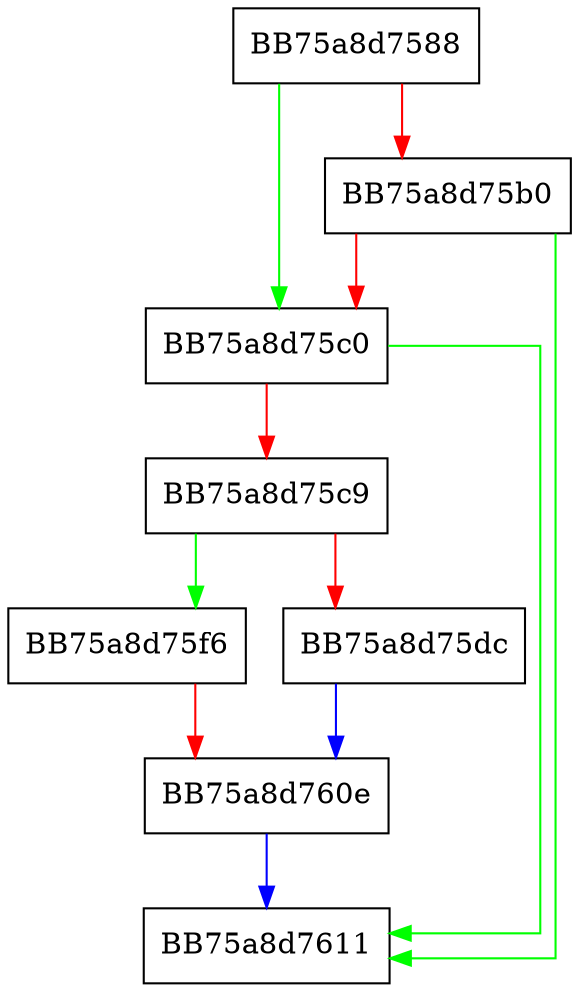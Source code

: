 digraph do_detection {
  node [shape="box"];
  graph [splines=ortho];
  BB75a8d7588 -> BB75a8d75c0 [color="green"];
  BB75a8d7588 -> BB75a8d75b0 [color="red"];
  BB75a8d75b0 -> BB75a8d7611 [color="green"];
  BB75a8d75b0 -> BB75a8d75c0 [color="red"];
  BB75a8d75c0 -> BB75a8d7611 [color="green"];
  BB75a8d75c0 -> BB75a8d75c9 [color="red"];
  BB75a8d75c9 -> BB75a8d75f6 [color="green"];
  BB75a8d75c9 -> BB75a8d75dc [color="red"];
  BB75a8d75dc -> BB75a8d760e [color="blue"];
  BB75a8d75f6 -> BB75a8d760e [color="red"];
  BB75a8d760e -> BB75a8d7611 [color="blue"];
}